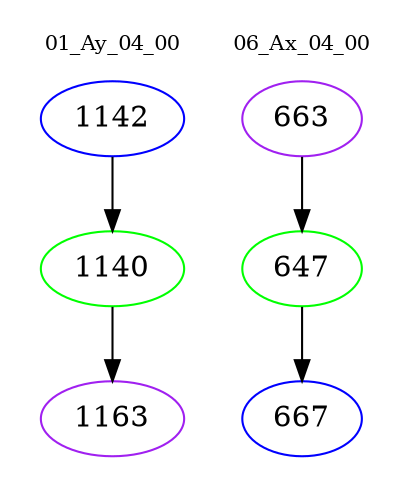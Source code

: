 digraph{
subgraph cluster_0 {
color = white
label = "01_Ay_04_00";
fontsize=10;
T0_1142 [label="1142", color="blue"]
T0_1142 -> T0_1140 [color="black"]
T0_1140 [label="1140", color="green"]
T0_1140 -> T0_1163 [color="black"]
T0_1163 [label="1163", color="purple"]
}
subgraph cluster_1 {
color = white
label = "06_Ax_04_00";
fontsize=10;
T1_663 [label="663", color="purple"]
T1_663 -> T1_647 [color="black"]
T1_647 [label="647", color="green"]
T1_647 -> T1_667 [color="black"]
T1_667 [label="667", color="blue"]
}
}

